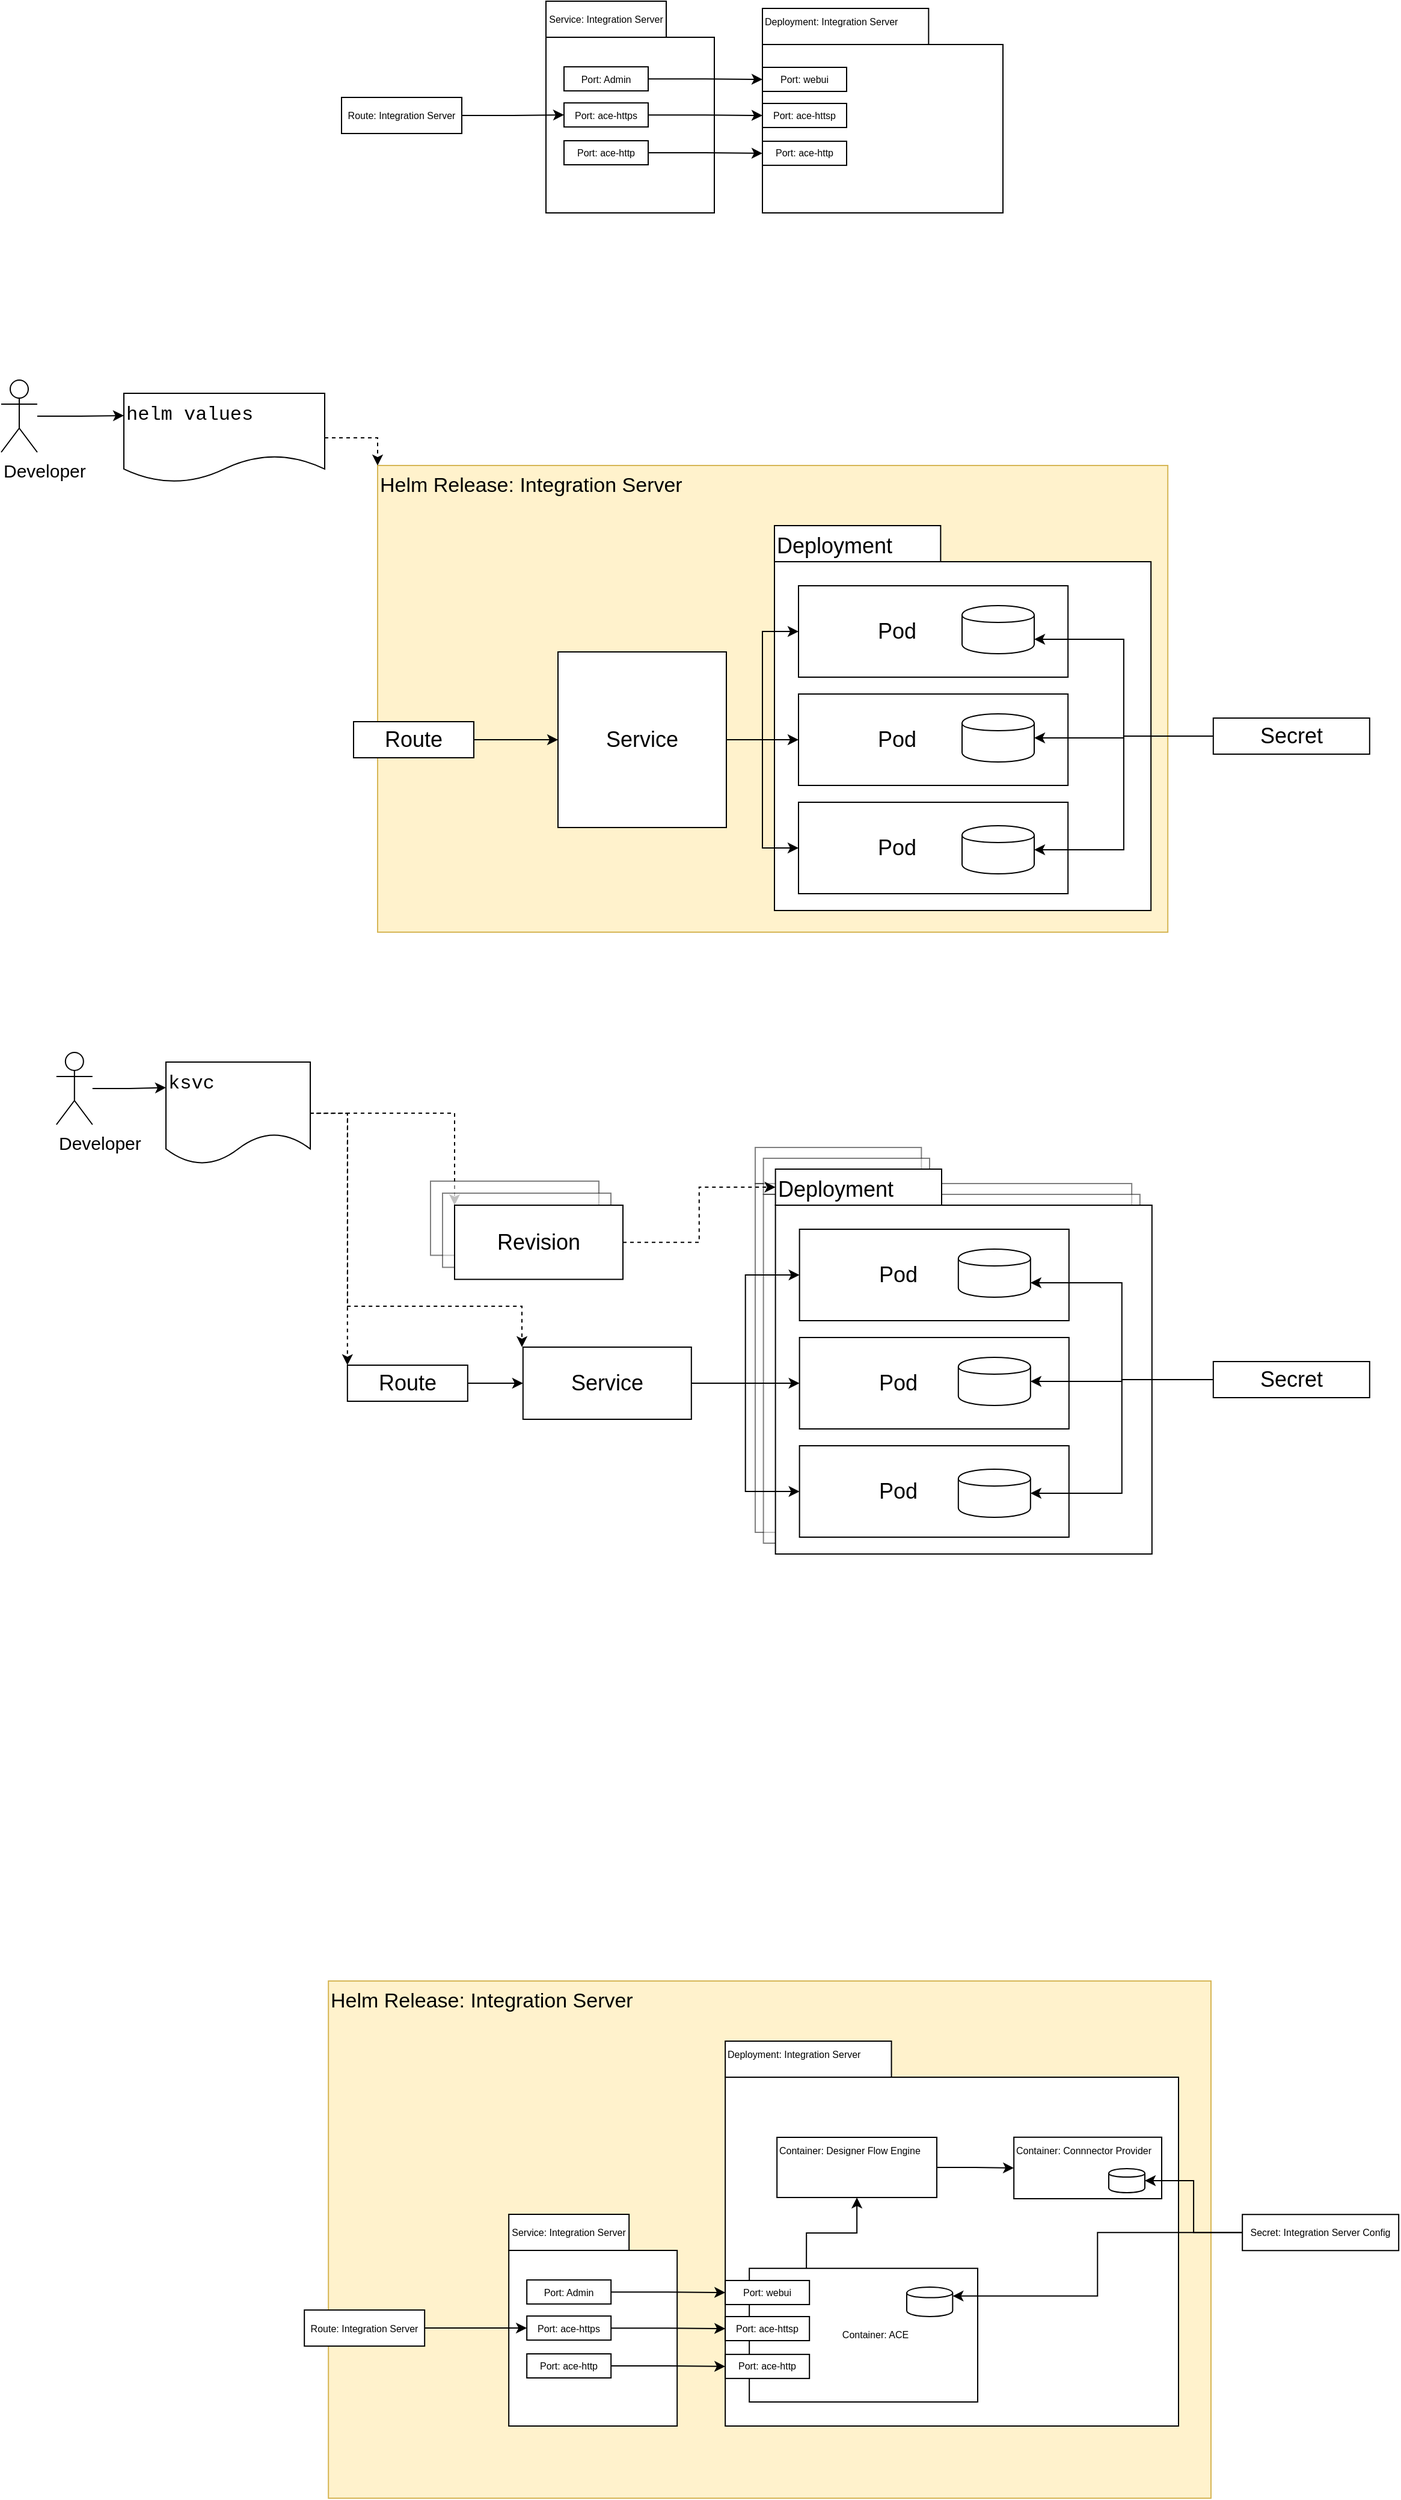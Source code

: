 <mxfile version="12.4.2" type="device" pages="1"><diagram id="6UNoOHfz1gvESJ5k4RnR" name="Page-1"><mxGraphModel dx="2173" dy="1093" grid="0" gridSize="10" guides="1" tooltips="1" connect="1" arrows="1" fold="1" page="1" pageScale="1" pageWidth="827" pageHeight="1169" math="0" shadow="0"><root><mxCell id="0"/><mxCell id="1" parent="0"/><mxCell id="NX0LsQ0gmX7lteyexIAd-130" value="" style="rounded=0;whiteSpace=wrap;html=1;fontSize=8;verticalAlign=top;align=left;textOpacity=50;opacity=50;" vertex="1" parent="1"><mxGeometry x="84" y="1287" width="313.09" height="290" as="geometry"/></mxCell><mxCell id="NX0LsQ0gmX7lteyexIAd-131" value="" style="rounded=0;whiteSpace=wrap;html=1;fontSize=18;verticalAlign=top;align=left;textOpacity=50;opacity=50;" vertex="1" parent="1"><mxGeometry x="84" y="1257" width="138.182" height="30" as="geometry"/></mxCell><mxCell id="NX0LsQ0gmX7lteyexIAd-128" value="" style="rounded=0;whiteSpace=wrap;html=1;fontSize=18;verticalAlign=top;align=left;textOpacity=50;opacity=50;" vertex="1" parent="1"><mxGeometry x="90.82" y="1266" width="138.182" height="30" as="geometry"/></mxCell><mxCell id="NX0LsQ0gmX7lteyexIAd-129" value="" style="rounded=0;whiteSpace=wrap;html=1;fontSize=8;verticalAlign=top;align=left;textOpacity=50;opacity=50;" vertex="1" parent="1"><mxGeometry x="90.82" y="1296" width="313.09" height="290" as="geometry"/></mxCell><mxCell id="x6UZ6pSxuJJNWxn3AISU-1" value="Helm Release: Integration Server" style="rounded=0;whiteSpace=wrap;html=1;fontSize=17;align=left;fillColor=#fff2cc;strokeColor=#d6b656;verticalAlign=top;" parent="1" vertex="1"><mxGeometry x="-230" y="690" width="657.09" height="388" as="geometry"/></mxCell><mxCell id="x6UZ6pSxuJJNWxn3AISU-2" value="Deployment" style="rounded=0;whiteSpace=wrap;html=1;fontSize=18;verticalAlign=top;align=left;" parent="1" vertex="1"><mxGeometry x="100" y="740" width="138.182" height="30" as="geometry"/></mxCell><mxCell id="x6UZ6pSxuJJNWxn3AISU-4" value="" style="rounded=0;whiteSpace=wrap;html=1;fontSize=8;verticalAlign=top;align=left;" parent="1" vertex="1"><mxGeometry x="100" y="770" width="313.09" height="290" as="geometry"/></mxCell><mxCell id="x6UZ6pSxuJJNWxn3AISU-17" value="Route" style="rounded=0;whiteSpace=wrap;html=1;fontSize=18;" parent="1" vertex="1"><mxGeometry x="-250" y="903" width="100" height="30" as="geometry"/></mxCell><mxCell id="NX0LsQ0gmX7lteyexIAd-86" style="edgeStyle=orthogonalEdgeStyle;rounded=0;orthogonalLoop=1;jettySize=auto;html=1;fontSize=13;" edge="1" parent="1" source="x6UZ6pSxuJJNWxn3AISU-38" target="NX0LsQ0gmX7lteyexIAd-82"><mxGeometry relative="1" as="geometry"/></mxCell><mxCell id="NX0LsQ0gmX7lteyexIAd-87" style="edgeStyle=orthogonalEdgeStyle;rounded=0;orthogonalLoop=1;jettySize=auto;html=1;entryX=0;entryY=0.5;entryDx=0;entryDy=0;fontSize=13;" edge="1" parent="1" source="x6UZ6pSxuJJNWxn3AISU-38" target="NX0LsQ0gmX7lteyexIAd-84"><mxGeometry relative="1" as="geometry"/></mxCell><mxCell id="NX0LsQ0gmX7lteyexIAd-88" style="edgeStyle=orthogonalEdgeStyle;rounded=0;orthogonalLoop=1;jettySize=auto;html=1;entryX=0;entryY=0.5;entryDx=0;entryDy=0;fontSize=13;" edge="1" parent="1" source="x6UZ6pSxuJJNWxn3AISU-38" target="NX0LsQ0gmX7lteyexIAd-85"><mxGeometry relative="1" as="geometry"/></mxCell><mxCell id="x6UZ6pSxuJJNWxn3AISU-38" value="Service" style="rounded=0;whiteSpace=wrap;html=1;fontSize=18;" parent="1" vertex="1"><mxGeometry x="-80" y="845" width="140" height="146" as="geometry"/></mxCell><mxCell id="x6UZ6pSxuJJNWxn3AISU-43" style="edgeStyle=orthogonalEdgeStyle;rounded=0;orthogonalLoop=1;jettySize=auto;html=1;fontSize=8;entryX=0;entryY=0.5;entryDx=0;entryDy=0;" parent="1" source="x6UZ6pSxuJJNWxn3AISU-17" target="x6UZ6pSxuJJNWxn3AISU-38" edge="1"><mxGeometry relative="1" as="geometry"><mxPoint x="-80" y="978" as="targetPoint"/></mxGeometry></mxCell><mxCell id="NX0LsQ0gmX7lteyexIAd-5" value="Deployment: Integration Server" style="rounded=0;whiteSpace=wrap;html=1;fontSize=8;verticalAlign=top;align=left;" vertex="1" parent="1"><mxGeometry x="90" y="310" width="138.182" height="30" as="geometry"/></mxCell><mxCell id="NX0LsQ0gmX7lteyexIAd-7" value="" style="rounded=0;whiteSpace=wrap;html=1;fontSize=8;verticalAlign=top;align=left;" vertex="1" parent="1"><mxGeometry x="90" y="340" width="200" height="140" as="geometry"/></mxCell><mxCell id="NX0LsQ0gmX7lteyexIAd-15" value="Port: webui" style="rounded=0;whiteSpace=wrap;html=1;fontSize=8;align=center;" vertex="1" parent="1"><mxGeometry x="90" y="359" width="70" height="20" as="geometry"/></mxCell><mxCell id="NX0LsQ0gmX7lteyexIAd-16" value="Port: ace-httsp" style="rounded=0;whiteSpace=wrap;html=1;fontSize=8;align=center;" vertex="1" parent="1"><mxGeometry x="90" y="389" width="70" height="20" as="geometry"/></mxCell><mxCell id="NX0LsQ0gmX7lteyexIAd-20" value="Route: Integration Server" style="rounded=0;whiteSpace=wrap;html=1;fontSize=8;" vertex="1" parent="1"><mxGeometry x="-260" y="384" width="100" height="30" as="geometry"/></mxCell><mxCell id="NX0LsQ0gmX7lteyexIAd-21" value="Service: Integration Server" style="rounded=0;whiteSpace=wrap;html=1;fontSize=8;" vertex="1" parent="1"><mxGeometry x="-90" y="304" width="100" height="30" as="geometry"/></mxCell><mxCell id="NX0LsQ0gmX7lteyexIAd-25" value="" style="rounded=0;whiteSpace=wrap;html=1;fontSize=8;" vertex="1" parent="1"><mxGeometry x="-90" y="334" width="140" height="146" as="geometry"/></mxCell><mxCell id="NX0LsQ0gmX7lteyexIAd-26" style="edgeStyle=orthogonalEdgeStyle;rounded=0;orthogonalLoop=1;jettySize=auto;html=1;fontSize=8;" edge="1" parent="1" source="NX0LsQ0gmX7lteyexIAd-27" target="NX0LsQ0gmX7lteyexIAd-15"><mxGeometry relative="1" as="geometry"/></mxCell><mxCell id="NX0LsQ0gmX7lteyexIAd-27" value="Port: Admin" style="rounded=0;whiteSpace=wrap;html=1;fontSize=8;align=center;" vertex="1" parent="1"><mxGeometry x="-75" y="358.56" width="70" height="20" as="geometry"/></mxCell><mxCell id="NX0LsQ0gmX7lteyexIAd-28" style="edgeStyle=orthogonalEdgeStyle;rounded=0;orthogonalLoop=1;jettySize=auto;html=1;entryX=0;entryY=0.5;entryDx=0;entryDy=0;fontSize=8;" edge="1" parent="1" source="NX0LsQ0gmX7lteyexIAd-29" target="NX0LsQ0gmX7lteyexIAd-16"><mxGeometry relative="1" as="geometry"/></mxCell><mxCell id="NX0LsQ0gmX7lteyexIAd-29" value="Port: ace-https" style="rounded=0;whiteSpace=wrap;html=1;fontSize=8;align=center;" vertex="1" parent="1"><mxGeometry x="-75" y="388.56" width="70" height="20" as="geometry"/></mxCell><mxCell id="NX0LsQ0gmX7lteyexIAd-30" style="edgeStyle=orthogonalEdgeStyle;rounded=0;orthogonalLoop=1;jettySize=auto;html=1;entryX=0;entryY=0.5;entryDx=0;entryDy=0;fontSize=8;" edge="1" parent="1" source="NX0LsQ0gmX7lteyexIAd-20" target="NX0LsQ0gmX7lteyexIAd-29"><mxGeometry relative="1" as="geometry"/></mxCell><mxCell id="NX0LsQ0gmX7lteyexIAd-31" value="Port: ace-http" style="rounded=0;whiteSpace=wrap;html=1;fontSize=8;align=center;" vertex="1" parent="1"><mxGeometry x="90" y="420.44" width="70" height="20" as="geometry"/></mxCell><mxCell id="NX0LsQ0gmX7lteyexIAd-32" style="edgeStyle=orthogonalEdgeStyle;rounded=0;orthogonalLoop=1;jettySize=auto;html=1;entryX=0;entryY=0.5;entryDx=0;entryDy=0;fontSize=8;" edge="1" parent="1" source="NX0LsQ0gmX7lteyexIAd-33" target="NX0LsQ0gmX7lteyexIAd-31"><mxGeometry relative="1" as="geometry"/></mxCell><mxCell id="NX0LsQ0gmX7lteyexIAd-33" value="Port: ace-http" style="rounded=0;whiteSpace=wrap;html=1;fontSize=8;align=center;" vertex="1" parent="1"><mxGeometry x="-75" y="420" width="70" height="20" as="geometry"/></mxCell><mxCell id="NX0LsQ0gmX7lteyexIAd-74" style="edgeStyle=orthogonalEdgeStyle;rounded=0;orthogonalLoop=1;jettySize=auto;html=1;entryX=0;entryY=0.25;entryDx=0;entryDy=0;fontSize=13;" edge="1" parent="1" source="NX0LsQ0gmX7lteyexIAd-37" target="NX0LsQ0gmX7lteyexIAd-38"><mxGeometry relative="1" as="geometry"/></mxCell><mxCell id="NX0LsQ0gmX7lteyexIAd-37" value="Developer" style="shape=umlActor;verticalLabelPosition=bottom;labelBackgroundColor=#ffffff;verticalAlign=top;html=1;outlineConnect=0;align=left;fontSize=15;" vertex="1" parent="1"><mxGeometry x="-543" y="619" width="30" height="60" as="geometry"/></mxCell><mxCell id="NX0LsQ0gmX7lteyexIAd-69" style="edgeStyle=orthogonalEdgeStyle;rounded=0;orthogonalLoop=1;jettySize=auto;html=1;entryX=0;entryY=0;entryDx=0;entryDy=0;fontSize=13;dashed=1;" edge="1" parent="1" source="NX0LsQ0gmX7lteyexIAd-38" target="x6UZ6pSxuJJNWxn3AISU-1"><mxGeometry relative="1" as="geometry"/></mxCell><mxCell id="NX0LsQ0gmX7lteyexIAd-38" value="&lt;font face=&quot;Courier New&quot; style=&quot;font-size: 16px&quot;&gt;helm values&lt;/font&gt;&lt;font face=&quot;Courier New&quot; style=&quot;font-size: 16px&quot;&gt;&lt;br&gt;&lt;/font&gt;" style="shape=document;whiteSpace=wrap;html=1;boundedLbl=1;align=left;fontSize=16;verticalAlign=top;" vertex="1" parent="1"><mxGeometry x="-441" y="630" width="167" height="74" as="geometry"/></mxCell><mxCell id="NX0LsQ0gmX7lteyexIAd-39" value="Helm Release: Integration Server" style="rounded=0;whiteSpace=wrap;html=1;fontSize=17;align=left;fillColor=#fff2cc;strokeColor=#d6b656;verticalAlign=top;" vertex="1" parent="1"><mxGeometry x="-270.91" y="1950" width="733.91" height="430" as="geometry"/></mxCell><mxCell id="NX0LsQ0gmX7lteyexIAd-40" value="Deployment: Integration Server" style="rounded=0;whiteSpace=wrap;html=1;fontSize=8;verticalAlign=top;align=left;" vertex="1" parent="1"><mxGeometry x="59.09" y="2000" width="138.182" height="30" as="geometry"/></mxCell><mxCell id="NX0LsQ0gmX7lteyexIAd-41" style="edgeStyle=orthogonalEdgeStyle;rounded=0;orthogonalLoop=1;jettySize=auto;html=1;entryX=0.5;entryY=1;entryDx=0;entryDy=0;fontSize=8;exitX=0.25;exitY=0;exitDx=0;exitDy=0;" edge="1" source="NX0LsQ0gmX7lteyexIAd-48" parent="1"><mxGeometry relative="1" as="geometry"><mxPoint x="198.757" y="2170" as="targetPoint"/></mxGeometry></mxCell><mxCell id="NX0LsQ0gmX7lteyexIAd-42" value="" style="rounded=0;whiteSpace=wrap;html=1;fontSize=8;verticalAlign=top;align=left;" vertex="1" parent="1"><mxGeometry x="59.09" y="2030" width="376.91" height="290" as="geometry"/></mxCell><mxCell id="NX0LsQ0gmX7lteyexIAd-44" value="&lt;span style=&quot;white-space: normal&quot;&gt;Container: Connnector Provider&lt;/span&gt;" style="rounded=0;whiteSpace=wrap;html=1;fontSize=8;verticalAlign=top;align=left;" vertex="1" parent="1"><mxGeometry x="299.09" y="2079.89" width="122.91" height="51.11" as="geometry"/></mxCell><mxCell id="NX0LsQ0gmX7lteyexIAd-45" style="edgeStyle=orthogonalEdgeStyle;rounded=0;orthogonalLoop=1;jettySize=auto;html=1;fontSize=8;" edge="1" source="NX0LsQ0gmX7lteyexIAd-46" target="NX0LsQ0gmX7lteyexIAd-44" parent="1"><mxGeometry relative="1" as="geometry"><mxPoint x="183.09" y="1504" as="targetPoint"/></mxGeometry></mxCell><mxCell id="NX0LsQ0gmX7lteyexIAd-46" value="&lt;span style=&quot;white-space: normal&quot;&gt;Container: Designer Flow Engine&lt;/span&gt;" style="rounded=0;whiteSpace=wrap;html=1;fontSize=8;verticalAlign=top;align=left;" vertex="1" parent="1"><mxGeometry x="102.09" y="2080" width="132.91" height="50" as="geometry"/></mxCell><mxCell id="NX0LsQ0gmX7lteyexIAd-48" value="&lt;span style=&quot;white-space: normal&quot;&gt;Container: ACE&lt;/span&gt;" style="rounded=0;whiteSpace=wrap;html=1;fontSize=8;verticalAlign=middle;align=center;spacingLeft=20;" vertex="1" parent="1"><mxGeometry x="79.09" y="2188.89" width="189.91" height="111.11" as="geometry"/></mxCell><mxCell id="NX0LsQ0gmX7lteyexIAd-50" value="Port: webui" style="rounded=0;whiteSpace=wrap;html=1;fontSize=8;align=center;" vertex="1" parent="1"><mxGeometry x="59.09" y="2199" width="70" height="20" as="geometry"/></mxCell><mxCell id="NX0LsQ0gmX7lteyexIAd-51" value="Port: ace-httsp" style="rounded=0;whiteSpace=wrap;html=1;fontSize=8;align=center;" vertex="1" parent="1"><mxGeometry x="59.09" y="2229" width="70" height="20" as="geometry"/></mxCell><mxCell id="NX0LsQ0gmX7lteyexIAd-52" style="edgeStyle=orthogonalEdgeStyle;rounded=0;orthogonalLoop=1;jettySize=auto;html=1;fontSize=8;exitX=0.25;exitY=0;exitDx=0;exitDy=0;" edge="1" source="NX0LsQ0gmX7lteyexIAd-48" target="NX0LsQ0gmX7lteyexIAd-46" parent="1"><mxGeometry relative="1" as="geometry"><mxPoint x="109.09" y="1570" as="targetPoint"/></mxGeometry></mxCell><mxCell id="NX0LsQ0gmX7lteyexIAd-53" value="" style="shape=cylinder;whiteSpace=wrap;html=1;boundedLbl=1;backgroundOutline=1;fontSize=8;align=center;" vertex="1" parent="1"><mxGeometry x="210.0" y="2204.56" width="38.18" height="24.44" as="geometry"/></mxCell><mxCell id="NX0LsQ0gmX7lteyexIAd-54" value="" style="shape=cylinder;whiteSpace=wrap;html=1;boundedLbl=1;backgroundOutline=1;fontSize=8;align=center;" vertex="1" parent="1"><mxGeometry x="378" y="2106" width="30" height="20" as="geometry"/></mxCell><mxCell id="NX0LsQ0gmX7lteyexIAd-55" value="Route: Integration Server" style="rounded=0;whiteSpace=wrap;html=1;fontSize=8;" vertex="1" parent="1"><mxGeometry x="-290.91" y="2223.56" width="100" height="30" as="geometry"/></mxCell><mxCell id="NX0LsQ0gmX7lteyexIAd-56" value="Service: Integration Server" style="rounded=0;whiteSpace=wrap;html=1;fontSize=8;" vertex="1" parent="1"><mxGeometry x="-120.91" y="2144" width="100" height="30" as="geometry"/></mxCell><mxCell id="NX0LsQ0gmX7lteyexIAd-57" style="edgeStyle=orthogonalEdgeStyle;rounded=0;orthogonalLoop=1;jettySize=auto;html=1;entryX=1;entryY=0.5;entryDx=0;entryDy=0;fontSize=8;" edge="1" source="NX0LsQ0gmX7lteyexIAd-59" target="NX0LsQ0gmX7lteyexIAd-54" parent="1"><mxGeometry relative="1" as="geometry"/></mxCell><mxCell id="NX0LsQ0gmX7lteyexIAd-58" style="edgeStyle=orthogonalEdgeStyle;rounded=0;orthogonalLoop=1;jettySize=auto;html=1;entryX=1;entryY=0.3;entryDx=0;entryDy=0;fontSize=8;" edge="1" source="NX0LsQ0gmX7lteyexIAd-59" target="NX0LsQ0gmX7lteyexIAd-53" parent="1"><mxGeometry relative="1" as="geometry"/></mxCell><mxCell id="NX0LsQ0gmX7lteyexIAd-59" value="Secret: Integration Server Config" style="rounded=0;whiteSpace=wrap;html=1;fontSize=8;" vertex="1" parent="1"><mxGeometry x="489.09" y="2144.12" width="130" height="30" as="geometry"/></mxCell><mxCell id="NX0LsQ0gmX7lteyexIAd-60" value="" style="rounded=0;whiteSpace=wrap;html=1;fontSize=8;" vertex="1" parent="1"><mxGeometry x="-120.91" y="2174" width="140" height="146" as="geometry"/></mxCell><mxCell id="NX0LsQ0gmX7lteyexIAd-61" style="edgeStyle=orthogonalEdgeStyle;rounded=0;orthogonalLoop=1;jettySize=auto;html=1;fontSize=8;" edge="1" source="NX0LsQ0gmX7lteyexIAd-62" target="NX0LsQ0gmX7lteyexIAd-50" parent="1"><mxGeometry relative="1" as="geometry"/></mxCell><mxCell id="NX0LsQ0gmX7lteyexIAd-62" value="Port: Admin" style="rounded=0;whiteSpace=wrap;html=1;fontSize=8;align=center;" vertex="1" parent="1"><mxGeometry x="-105.91" y="2198.56" width="70" height="20" as="geometry"/></mxCell><mxCell id="NX0LsQ0gmX7lteyexIAd-63" style="edgeStyle=orthogonalEdgeStyle;rounded=0;orthogonalLoop=1;jettySize=auto;html=1;entryX=0;entryY=0.5;entryDx=0;entryDy=0;fontSize=8;" edge="1" source="NX0LsQ0gmX7lteyexIAd-64" target="NX0LsQ0gmX7lteyexIAd-51" parent="1"><mxGeometry relative="1" as="geometry"/></mxCell><mxCell id="NX0LsQ0gmX7lteyexIAd-64" value="Port: ace-https" style="rounded=0;whiteSpace=wrap;html=1;fontSize=8;align=center;" vertex="1" parent="1"><mxGeometry x="-105.91" y="2228.56" width="70" height="20" as="geometry"/></mxCell><mxCell id="NX0LsQ0gmX7lteyexIAd-65" style="edgeStyle=orthogonalEdgeStyle;rounded=0;orthogonalLoop=1;jettySize=auto;html=1;entryX=0;entryY=0.5;entryDx=0;entryDy=0;fontSize=8;" edge="1" source="NX0LsQ0gmX7lteyexIAd-55" target="NX0LsQ0gmX7lteyexIAd-64" parent="1"><mxGeometry relative="1" as="geometry"/></mxCell><mxCell id="NX0LsQ0gmX7lteyexIAd-66" value="Port: ace-http" style="rounded=0;whiteSpace=wrap;html=1;fontSize=8;align=center;" vertex="1" parent="1"><mxGeometry x="59.09" y="2260.44" width="70" height="20" as="geometry"/></mxCell><mxCell id="NX0LsQ0gmX7lteyexIAd-67" style="edgeStyle=orthogonalEdgeStyle;rounded=0;orthogonalLoop=1;jettySize=auto;html=1;entryX=0;entryY=0.5;entryDx=0;entryDy=0;fontSize=8;" edge="1" source="NX0LsQ0gmX7lteyexIAd-68" target="NX0LsQ0gmX7lteyexIAd-66" parent="1"><mxGeometry relative="1" as="geometry"/></mxCell><mxCell id="NX0LsQ0gmX7lteyexIAd-68" value="Port: ace-http" style="rounded=0;whiteSpace=wrap;html=1;fontSize=8;align=center;" vertex="1" parent="1"><mxGeometry x="-105.91" y="2260" width="70" height="20" as="geometry"/></mxCell><mxCell id="NX0LsQ0gmX7lteyexIAd-120" style="edgeStyle=orthogonalEdgeStyle;rounded=0;orthogonalLoop=1;jettySize=auto;html=1;entryX=0;entryY=0;entryDx=0;entryDy=0;dashed=1;fontSize=13;" edge="1" parent="1" source="NX0LsQ0gmX7lteyexIAd-71" target="NX0LsQ0gmX7lteyexIAd-118"><mxGeometry relative="1" as="geometry"><mxPoint x="-229.765" y="1249.882" as="targetPoint"/></mxGeometry></mxCell><mxCell id="NX0LsQ0gmX7lteyexIAd-132" style="edgeStyle=orthogonalEdgeStyle;rounded=0;orthogonalLoop=1;jettySize=auto;html=1;entryX=0;entryY=0;entryDx=0;entryDy=0;dashed=1;fontSize=15;" edge="1" parent="1" source="NX0LsQ0gmX7lteyexIAd-71" target="NX0LsQ0gmX7lteyexIAd-90"><mxGeometry relative="1" as="geometry"/></mxCell><mxCell id="NX0LsQ0gmX7lteyexIAd-133" style="edgeStyle=orthogonalEdgeStyle;rounded=0;orthogonalLoop=1;jettySize=auto;html=1;entryX=0;entryY=0;entryDx=0;entryDy=0;dashed=1;fontSize=15;" edge="1" parent="1"><mxGeometry relative="1" as="geometry"><mxPoint x="-287" y="1228.558" as="sourcePoint"/><mxPoint x="-109.977" y="1422.977" as="targetPoint"/><Array as="points"><mxPoint x="-255" y="1229"/><mxPoint x="-255" y="1389"/><mxPoint x="-110" y="1389"/></Array></mxGeometry></mxCell><mxCell id="NX0LsQ0gmX7lteyexIAd-71" value="&lt;font face=&quot;Courier New&quot; style=&quot;font-size: 16px&quot;&gt;ksvc&lt;br&gt;&lt;br&gt;&lt;/font&gt;" style="shape=document;whiteSpace=wrap;html=1;boundedLbl=1;align=left;fontSize=16;verticalAlign=top;" vertex="1" parent="1"><mxGeometry x="-406" y="1186" width="120" height="85" as="geometry"/></mxCell><mxCell id="NX0LsQ0gmX7lteyexIAd-73" style="edgeStyle=orthogonalEdgeStyle;rounded=0;orthogonalLoop=1;jettySize=auto;html=1;entryX=0;entryY=0.25;entryDx=0;entryDy=0;fontSize=13;" edge="1" parent="1" source="NX0LsQ0gmX7lteyexIAd-72" target="NX0LsQ0gmX7lteyexIAd-71"><mxGeometry relative="1" as="geometry"/></mxCell><mxCell id="NX0LsQ0gmX7lteyexIAd-72" value="Developer" style="shape=umlActor;verticalLabelPosition=bottom;labelBackgroundColor=#ffffff;verticalAlign=top;html=1;outlineConnect=0;align=left;fontSize=15;" vertex="1" parent="1"><mxGeometry x="-497.09" y="1178" width="30" height="60" as="geometry"/></mxCell><mxCell id="NX0LsQ0gmX7lteyexIAd-112" style="edgeStyle=orthogonalEdgeStyle;rounded=0;orthogonalLoop=1;jettySize=auto;html=1;entryX=0;entryY=0.5;entryDx=0;entryDy=0;fontSize=13;" edge="1" parent="1" source="NX0LsQ0gmX7lteyexIAd-90" target="NX0LsQ0gmX7lteyexIAd-92"><mxGeometry relative="1" as="geometry"/></mxCell><mxCell id="NX0LsQ0gmX7lteyexIAd-90" value="Route" style="rounded=0;whiteSpace=wrap;html=1;fontSize=18;" vertex="1" parent="1"><mxGeometry x="-255.09" y="1438" width="100" height="30" as="geometry"/></mxCell><mxCell id="NX0LsQ0gmX7lteyexIAd-91" value="Revision" style="rounded=0;whiteSpace=wrap;html=1;fontSize=8;opacity=50;" vertex="1" parent="1"><mxGeometry x="-186" y="1285" width="140" height="61.67" as="geometry"/></mxCell><mxCell id="NX0LsQ0gmX7lteyexIAd-92" value="Service" style="rounded=0;whiteSpace=wrap;html=1;fontSize=18;" vertex="1" parent="1"><mxGeometry x="-109.09" y="1423" width="140" height="60" as="geometry"/></mxCell><mxCell id="NX0LsQ0gmX7lteyexIAd-100" value="Deployment" style="rounded=0;whiteSpace=wrap;html=1;fontSize=18;verticalAlign=top;align=left;" vertex="1" parent="1"><mxGeometry x="100.82" y="1275" width="138.182" height="30" as="geometry"/></mxCell><mxCell id="NX0LsQ0gmX7lteyexIAd-101" value="" style="rounded=0;whiteSpace=wrap;html=1;fontSize=8;verticalAlign=top;align=left;" vertex="1" parent="1"><mxGeometry x="100.82" y="1305" width="313.09" height="290" as="geometry"/></mxCell><mxCell id="NX0LsQ0gmX7lteyexIAd-113" style="edgeStyle=orthogonalEdgeStyle;rounded=0;orthogonalLoop=1;jettySize=auto;html=1;entryX=0;entryY=0.5;entryDx=0;entryDy=0;fontSize=13;" edge="1" parent="1" source="NX0LsQ0gmX7lteyexIAd-92" target="NX0LsQ0gmX7lteyexIAd-105"><mxGeometry relative="1" as="geometry"/></mxCell><mxCell id="NX0LsQ0gmX7lteyexIAd-114" style="edgeStyle=orthogonalEdgeStyle;rounded=0;orthogonalLoop=1;jettySize=auto;html=1;entryX=0;entryY=0.5;entryDx=0;entryDy=0;fontSize=13;" edge="1" parent="1" source="NX0LsQ0gmX7lteyexIAd-92" target="NX0LsQ0gmX7lteyexIAd-104"><mxGeometry relative="1" as="geometry"/></mxCell><mxCell id="NX0LsQ0gmX7lteyexIAd-115" style="edgeStyle=orthogonalEdgeStyle;rounded=0;orthogonalLoop=1;jettySize=auto;html=1;entryX=0;entryY=0.5;entryDx=0;entryDy=0;fontSize=13;" edge="1" parent="1" source="NX0LsQ0gmX7lteyexIAd-92" target="NX0LsQ0gmX7lteyexIAd-103"><mxGeometry relative="1" as="geometry"/></mxCell><mxCell id="NX0LsQ0gmX7lteyexIAd-117" value="Revision" style="rounded=0;whiteSpace=wrap;html=1;fontSize=8;opacity=50;" vertex="1" parent="1"><mxGeometry x="-176" y="1295" width="140" height="61.67" as="geometry"/></mxCell><mxCell id="NX0LsQ0gmX7lteyexIAd-119" style="edgeStyle=orthogonalEdgeStyle;rounded=0;orthogonalLoop=1;jettySize=auto;html=1;fontSize=13;dashed=1;" edge="1" parent="1" source="NX0LsQ0gmX7lteyexIAd-118" target="NX0LsQ0gmX7lteyexIAd-100"><mxGeometry relative="1" as="geometry"/></mxCell><mxCell id="NX0LsQ0gmX7lteyexIAd-118" value="Revision" style="rounded=0;whiteSpace=wrap;html=1;fontSize=18;" vertex="1" parent="1"><mxGeometry x="-166" y="1305" width="140" height="61.67" as="geometry"/></mxCell><mxCell id="NX0LsQ0gmX7lteyexIAd-82" value="Pod&amp;nbsp; &amp;nbsp; &amp;nbsp; &amp;nbsp; &amp;nbsp; &amp;nbsp;&amp;nbsp;" style="rounded=0;whiteSpace=wrap;html=1;fontSize=18;" vertex="1" parent="1"><mxGeometry x="120" y="970" width="224.09" height="76" as="geometry"/></mxCell><mxCell id="NX0LsQ0gmX7lteyexIAd-84" value="Pod&amp;nbsp; &amp;nbsp; &amp;nbsp; &amp;nbsp; &amp;nbsp; &amp;nbsp;&amp;nbsp;" style="rounded=0;whiteSpace=wrap;html=1;fontSize=18;" vertex="1" parent="1"><mxGeometry x="120" y="880" width="224.09" height="76" as="geometry"/></mxCell><mxCell id="NX0LsQ0gmX7lteyexIAd-85" value="Pod&amp;nbsp; &amp;nbsp; &amp;nbsp; &amp;nbsp; &amp;nbsp; &amp;nbsp;&amp;nbsp;" style="rounded=0;whiteSpace=wrap;html=1;fontSize=18;spacingLeft=0;align=center;" vertex="1" parent="1"><mxGeometry x="120" y="790" width="224.09" height="76" as="geometry"/></mxCell><mxCell id="x6UZ6pSxuJJNWxn3AISU-37" value="Secret" style="rounded=0;whiteSpace=wrap;html=1;fontSize=18;" parent="1" vertex="1"><mxGeometry x="464.91" y="900" width="130" height="30" as="geometry"/></mxCell><mxCell id="NX0LsQ0gmX7lteyexIAd-93" value="" style="shape=cylinder;whiteSpace=wrap;html=1;boundedLbl=1;backgroundOutline=1;fontSize=13;align=left;" vertex="1" parent="1"><mxGeometry x="256.0" y="806.5" width="60" height="40" as="geometry"/></mxCell><mxCell id="NX0LsQ0gmX7lteyexIAd-94" value="" style="shape=cylinder;whiteSpace=wrap;html=1;boundedLbl=1;backgroundOutline=1;fontSize=13;align=left;" vertex="1" parent="1"><mxGeometry x="256.0" y="896.5" width="60" height="40" as="geometry"/></mxCell><mxCell id="NX0LsQ0gmX7lteyexIAd-95" value="" style="shape=cylinder;whiteSpace=wrap;html=1;boundedLbl=1;backgroundOutline=1;fontSize=13;align=left;" vertex="1" parent="1"><mxGeometry x="256.0" y="989.5" width="60" height="40" as="geometry"/></mxCell><mxCell id="NX0LsQ0gmX7lteyexIAd-89" style="edgeStyle=orthogonalEdgeStyle;rounded=0;orthogonalLoop=1;jettySize=auto;html=1;fontSize=13;entryX=1;entryY=0.7;entryDx=0;entryDy=0;" edge="1" parent="1" source="x6UZ6pSxuJJNWxn3AISU-37" target="NX0LsQ0gmX7lteyexIAd-93"><mxGeometry relative="1" as="geometry"><mxPoint x="512.82" y="1018.5" as="targetPoint"/></mxGeometry></mxCell><mxCell id="NX0LsQ0gmX7lteyexIAd-96" style="edgeStyle=orthogonalEdgeStyle;rounded=0;orthogonalLoop=1;jettySize=auto;html=1;entryX=1;entryY=0.5;entryDx=0;entryDy=0;fontSize=13;" edge="1" parent="1" source="x6UZ6pSxuJJNWxn3AISU-37" target="NX0LsQ0gmX7lteyexIAd-94"><mxGeometry relative="1" as="geometry"/></mxCell><mxCell id="NX0LsQ0gmX7lteyexIAd-97" style="edgeStyle=orthogonalEdgeStyle;rounded=0;orthogonalLoop=1;jettySize=auto;html=1;entryX=1;entryY=0.5;entryDx=0;entryDy=0;fontSize=13;" edge="1" parent="1" source="x6UZ6pSxuJJNWxn3AISU-37" target="NX0LsQ0gmX7lteyexIAd-95"><mxGeometry relative="1" as="geometry"/></mxCell><mxCell id="NX0LsQ0gmX7lteyexIAd-103" value="Pod&amp;nbsp; &amp;nbsp; &amp;nbsp; &amp;nbsp; &amp;nbsp; &amp;nbsp;&amp;nbsp;" style="rounded=0;whiteSpace=wrap;html=1;fontSize=18;" vertex="1" parent="1"><mxGeometry x="120.82" y="1505" width="224.09" height="76" as="geometry"/></mxCell><mxCell id="NX0LsQ0gmX7lteyexIAd-104" value="Pod&amp;nbsp; &amp;nbsp; &amp;nbsp; &amp;nbsp; &amp;nbsp; &amp;nbsp;&amp;nbsp;" style="rounded=0;whiteSpace=wrap;html=1;fontSize=18;" vertex="1" parent="1"><mxGeometry x="120.82" y="1415" width="224.09" height="76" as="geometry"/></mxCell><mxCell id="NX0LsQ0gmX7lteyexIAd-105" value="Pod&amp;nbsp; &amp;nbsp; &amp;nbsp; &amp;nbsp; &amp;nbsp; &amp;nbsp;&amp;nbsp;" style="rounded=0;whiteSpace=wrap;html=1;fontSize=18;" vertex="1" parent="1"><mxGeometry x="120.82" y="1325" width="224.09" height="76" as="geometry"/></mxCell><mxCell id="NX0LsQ0gmX7lteyexIAd-102" value="Secret" style="rounded=0;whiteSpace=wrap;html=1;fontSize=18;" vertex="1" parent="1"><mxGeometry x="464.91" y="1435" width="130" height="30" as="geometry"/></mxCell><mxCell id="NX0LsQ0gmX7lteyexIAd-106" value="" style="shape=cylinder;whiteSpace=wrap;html=1;boundedLbl=1;backgroundOutline=1;fontSize=13;align=left;" vertex="1" parent="1"><mxGeometry x="252.91" y="1341.5" width="60" height="40" as="geometry"/></mxCell><mxCell id="NX0LsQ0gmX7lteyexIAd-107" value="" style="shape=cylinder;whiteSpace=wrap;html=1;boundedLbl=1;backgroundOutline=1;fontSize=13;align=left;" vertex="1" parent="1"><mxGeometry x="252.91" y="1431.5" width="60" height="40" as="geometry"/></mxCell><mxCell id="NX0LsQ0gmX7lteyexIAd-108" value="" style="shape=cylinder;whiteSpace=wrap;html=1;boundedLbl=1;backgroundOutline=1;fontSize=13;align=left;" vertex="1" parent="1"><mxGeometry x="252.91" y="1524.5" width="60" height="40" as="geometry"/></mxCell><mxCell id="NX0LsQ0gmX7lteyexIAd-109" style="edgeStyle=orthogonalEdgeStyle;rounded=0;orthogonalLoop=1;jettySize=auto;html=1;fontSize=13;entryX=1;entryY=0.7;entryDx=0;entryDy=0;" edge="1" parent="1" source="NX0LsQ0gmX7lteyexIAd-102" target="NX0LsQ0gmX7lteyexIAd-106"><mxGeometry relative="1" as="geometry"><mxPoint x="509.73" y="1553.5" as="targetPoint"/></mxGeometry></mxCell><mxCell id="NX0LsQ0gmX7lteyexIAd-110" style="edgeStyle=orthogonalEdgeStyle;rounded=0;orthogonalLoop=1;jettySize=auto;html=1;entryX=1;entryY=0.5;entryDx=0;entryDy=0;fontSize=13;" edge="1" parent="1" source="NX0LsQ0gmX7lteyexIAd-102" target="NX0LsQ0gmX7lteyexIAd-107"><mxGeometry relative="1" as="geometry"/></mxCell><mxCell id="NX0LsQ0gmX7lteyexIAd-111" style="edgeStyle=orthogonalEdgeStyle;rounded=0;orthogonalLoop=1;jettySize=auto;html=1;entryX=1;entryY=0.5;entryDx=0;entryDy=0;fontSize=13;" edge="1" parent="1" source="NX0LsQ0gmX7lteyexIAd-102" target="NX0LsQ0gmX7lteyexIAd-108"><mxGeometry relative="1" as="geometry"/></mxCell></root></mxGraphModel></diagram></mxfile>